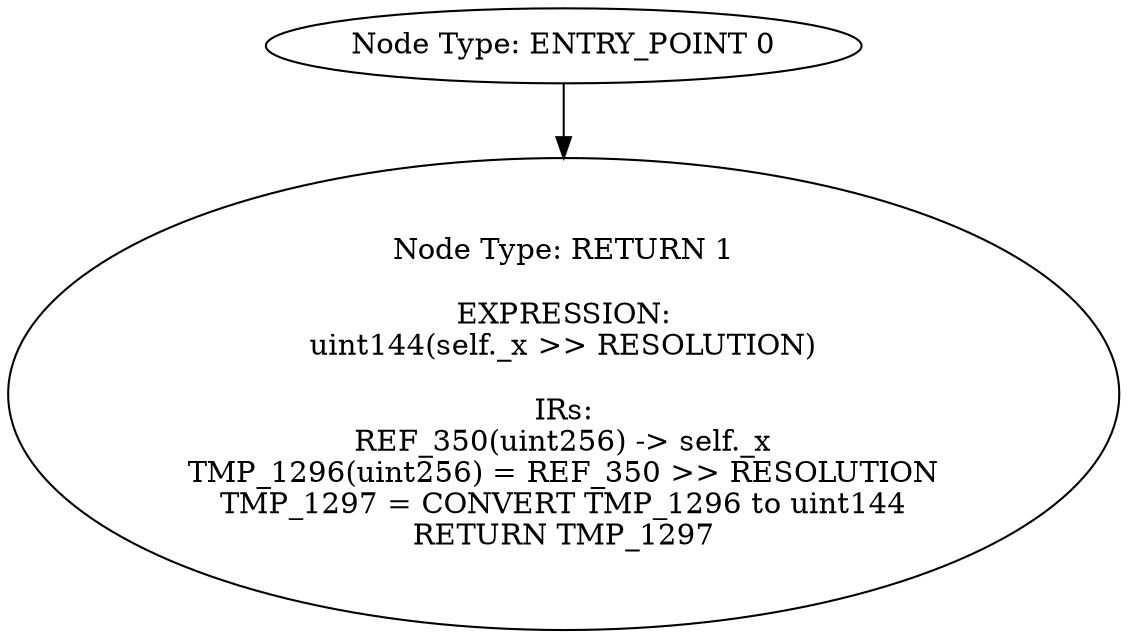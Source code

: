 digraph{
0[label="Node Type: ENTRY_POINT 0
"];
0->1;
1[label="Node Type: RETURN 1

EXPRESSION:
uint144(self._x >> RESOLUTION)

IRs:
REF_350(uint256) -> self._x
TMP_1296(uint256) = REF_350 >> RESOLUTION
TMP_1297 = CONVERT TMP_1296 to uint144
RETURN TMP_1297"];
}
